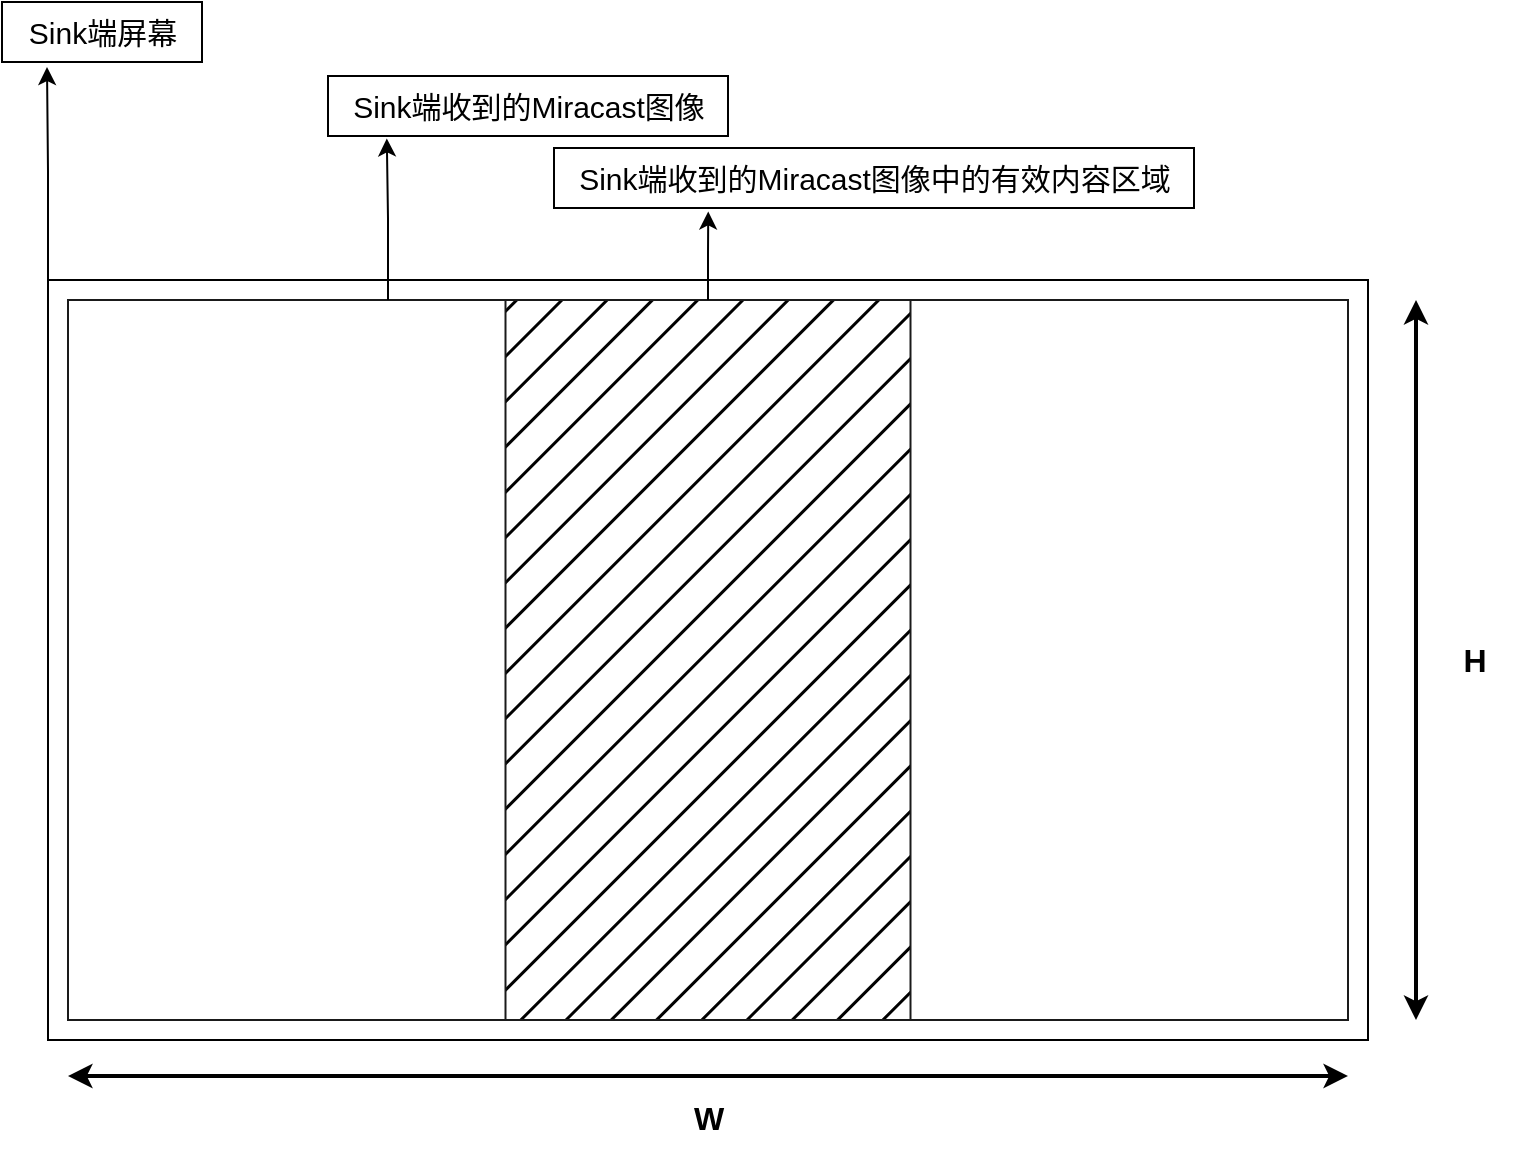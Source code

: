 <mxfile version="20.4.0" type="github">
  <diagram id="6QDKSPnrTSgEelVW4R3N" name="第 1 页">
    <mxGraphModel dx="1422" dy="1909" grid="1" gridSize="10" guides="1" tooltips="1" connect="1" arrows="1" fold="1" page="1" pageScale="1" pageWidth="827" pageHeight="1169" math="0" shadow="0">
      <root>
        <mxCell id="0" />
        <mxCell id="1" parent="0" />
        <mxCell id="wRb3nrnMmlGAktsx-6lQ-1" value="" style="rounded=0;whiteSpace=wrap;html=1;fillColor=none;" parent="1" vertex="1">
          <mxGeometry x="520" y="-10" width="660" height="380" as="geometry" />
        </mxCell>
        <mxCell id="wRb3nrnMmlGAktsx-6lQ-2" value="" style="group" parent="1" vertex="1" connectable="0">
          <mxGeometry x="520" y="-10" width="660" height="380" as="geometry" />
        </mxCell>
        <mxCell id="DnedYTSctudwAIyVeCfP-8" value="" style="rounded=0;whiteSpace=wrap;html=1;fillStyle=hatch;strokeColor=#1A1A1A;fillColor=none;gradientColor=none;" parent="wRb3nrnMmlGAktsx-6lQ-2" vertex="1">
          <mxGeometry x="10" y="10" width="640" height="360" as="geometry" />
        </mxCell>
        <mxCell id="DnedYTSctudwAIyVeCfP-10" value="" style="rounded=0;whiteSpace=wrap;html=1;fillStyle=hatch;strokeColor=#1A1A1A;fillColor=#000000;gradientColor=none;" parent="wRb3nrnMmlGAktsx-6lQ-2" vertex="1">
          <mxGeometry x="228.75" y="10" width="202.5" height="360" as="geometry" />
        </mxCell>
        <mxCell id="DnedYTSctudwAIyVeCfP-11" value="" style="endArrow=classic;startArrow=classic;html=1;rounded=0;strokeWidth=2;" parent="1" edge="1">
          <mxGeometry width="50" height="50" relative="1" as="geometry">
            <mxPoint x="530" y="388" as="sourcePoint" />
            <mxPoint x="1170" y="388" as="targetPoint" />
          </mxGeometry>
        </mxCell>
        <mxCell id="DnedYTSctudwAIyVeCfP-12" value="" style="endArrow=classic;startArrow=classic;html=1;rounded=0;strokeWidth=2;" parent="1" edge="1">
          <mxGeometry width="50" height="50" relative="1" as="geometry">
            <mxPoint x="1204" y="360" as="sourcePoint" />
            <mxPoint x="1204" as="targetPoint" />
          </mxGeometry>
        </mxCell>
        <mxCell id="DnedYTSctudwAIyVeCfP-13" value="W" style="text;html=1;resizable=0;autosize=1;align=center;verticalAlign=middle;points=[];fillColor=none;strokeColor=none;rounded=0;fillStyle=hatch;fontStyle=1;fontSize=16;" parent="1" vertex="1">
          <mxGeometry x="830" y="394" width="40" height="30" as="geometry" />
        </mxCell>
        <mxCell id="DnedYTSctudwAIyVeCfP-14" value="H" style="text;html=1;resizable=0;autosize=1;align=center;verticalAlign=middle;points=[];fillColor=none;strokeColor=none;rounded=0;fillStyle=hatch;fontStyle=1;fontSize=16;" parent="1" vertex="1">
          <mxGeometry x="1213" y="165" width="40" height="30" as="geometry" />
        </mxCell>
        <mxCell id="wRb3nrnMmlGAktsx-6lQ-10" style="edgeStyle=orthogonalEdgeStyle;rounded=0;orthogonalLoop=1;jettySize=auto;html=1;exitX=0;exitY=0;exitDx=0;exitDy=0;fontSize=15;entryX=0.225;entryY=1.084;entryDx=0;entryDy=0;entryPerimeter=0;" parent="1" source="wRb3nrnMmlGAktsx-6lQ-1" target="wRb3nrnMmlGAktsx-6lQ-11" edge="1">
          <mxGeometry relative="1" as="geometry">
            <mxPoint x="519.842" y="-90" as="targetPoint" />
          </mxGeometry>
        </mxCell>
        <mxCell id="wRb3nrnMmlGAktsx-6lQ-11" value="Sink端屏幕" style="text;html=1;align=center;verticalAlign=middle;resizable=0;points=[];autosize=1;strokeColor=default;fillColor=none;fontSize=15;" parent="1" vertex="1">
          <mxGeometry x="497" y="-149" width="100" height="30" as="geometry" />
        </mxCell>
        <mxCell id="wRb3nrnMmlGAktsx-6lQ-13" style="edgeStyle=orthogonalEdgeStyle;rounded=0;orthogonalLoop=1;jettySize=auto;html=1;exitX=0.25;exitY=0;exitDx=0;exitDy=0;fontSize=15;entryX=0.147;entryY=1.04;entryDx=0;entryDy=0;entryPerimeter=0;" parent="1" source="DnedYTSctudwAIyVeCfP-8" target="wRb3nrnMmlGAktsx-6lQ-14" edge="1">
          <mxGeometry relative="1" as="geometry">
            <mxPoint x="690.368" y="-50" as="targetPoint" />
          </mxGeometry>
        </mxCell>
        <mxCell id="wRb3nrnMmlGAktsx-6lQ-14" value="Sink端收到的Miracast图像" style="text;html=1;align=center;verticalAlign=middle;resizable=0;points=[];autosize=1;strokeColor=default;fillColor=none;fontSize=15;" parent="1" vertex="1">
          <mxGeometry x="660" y="-112" width="200" height="30" as="geometry" />
        </mxCell>
        <mxCell id="wRb3nrnMmlGAktsx-6lQ-15" style="edgeStyle=orthogonalEdgeStyle;rounded=0;orthogonalLoop=1;jettySize=auto;html=1;exitX=0.5;exitY=0;exitDx=0;exitDy=0;fontSize=15;entryX=0.241;entryY=1.058;entryDx=0;entryDy=0;entryPerimeter=0;" parent="1" source="DnedYTSctudwAIyVeCfP-10" target="wRb3nrnMmlGAktsx-6lQ-16" edge="1">
          <mxGeometry relative="1" as="geometry">
            <mxPoint x="850.368" y="-40" as="targetPoint" />
          </mxGeometry>
        </mxCell>
        <mxCell id="wRb3nrnMmlGAktsx-6lQ-16" value="Sink端收到的Miracast图像中的有效内容区域" style="text;html=1;align=center;verticalAlign=middle;resizable=0;points=[];autosize=1;strokeColor=default;fillColor=none;fontSize=15;" parent="1" vertex="1">
          <mxGeometry x="773" y="-76" width="320" height="30" as="geometry" />
        </mxCell>
      </root>
    </mxGraphModel>
  </diagram>
</mxfile>
